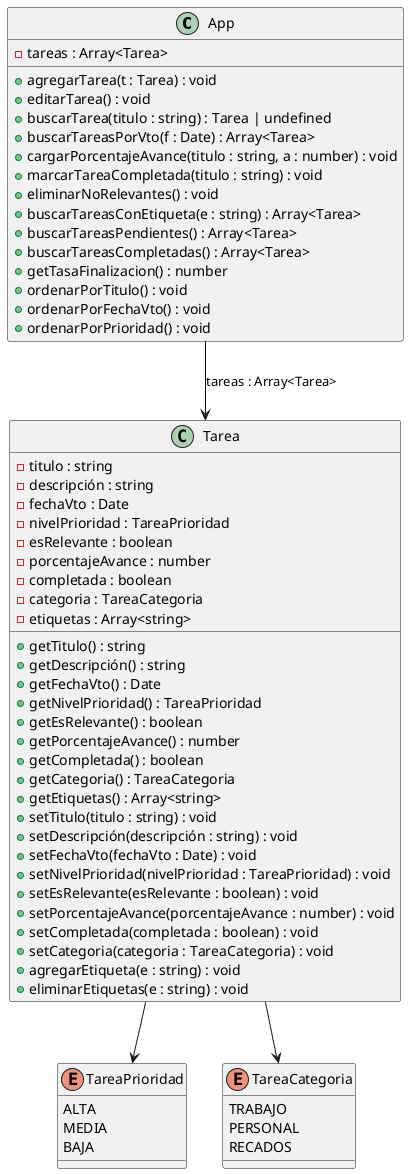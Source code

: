 @startuml Diagrama

class App {
    - tareas : Array<Tarea>
    + agregarTarea(t : Tarea) : void
    + editarTarea() : void
    + buscarTarea(titulo : string) : Tarea | undefined
    + buscarTareasPorVto(f : Date) : Array<Tarea>
    + cargarPorcentajeAvance(titulo : string, a : number) : void
    + marcarTareaCompletada(titulo : string) : void
    + eliminarNoRelevantes() : void
    + buscarTareasConEtiqueta(e : string) : Array<Tarea>
    + buscarTareasPendientes() : Array<Tarea>
    + buscarTareasCompletadas() : Array<Tarea>
    + getTasaFinalizacion() : number
    + ordenarPorTitulo() : void
    + ordenarPorFechaVto() : void
    + ordenarPorPrioridad() : void
}

class Tarea {
    - titulo : string
    - descripción : string
    - fechaVto : Date
    - nivelPrioridad : TareaPrioridad
    - esRelevante : boolean
    - porcentajeAvance : number
    - completada : boolean
    - categoria : TareaCategoria
    - etiquetas : Array<string>
    + getTitulo() : string
    + getDescripción() : string
    + getFechaVto() : Date
    + getNivelPrioridad() : TareaPrioridad
    + getEsRelevante() : boolean
    + getPorcentajeAvance() : number
    + getCompletada() : boolean
    + getCategoria() : TareaCategoria
    + getEtiquetas() : Array<string>
    + setTitulo(titulo : string) : void
    + setDescripción(descripción : string) : void
    + setFechaVto(fechaVto : Date) : void
    + setNivelPrioridad(nivelPrioridad : TareaPrioridad) : void
    + setEsRelevante(esRelevante : boolean) : void
    + setPorcentajeAvance(porcentajeAvance : number) : void
    + setCompletada(completada : boolean) : void
    + setCategoria(categoria : TareaCategoria) : void
    + agregarEtiqueta(e : string) : void
    + eliminarEtiquetas(e : string) : void
}

enum TareaPrioridad {
    ALTA
    MEDIA
    BAJA
}

enum TareaCategoria {
    TRABAJO
    PERSONAL
    RECADOS
}

App --> Tarea : "tareas : Array<Tarea>"
Tarea --> TareaPrioridad
Tarea --> TareaCategoria
@enduml

